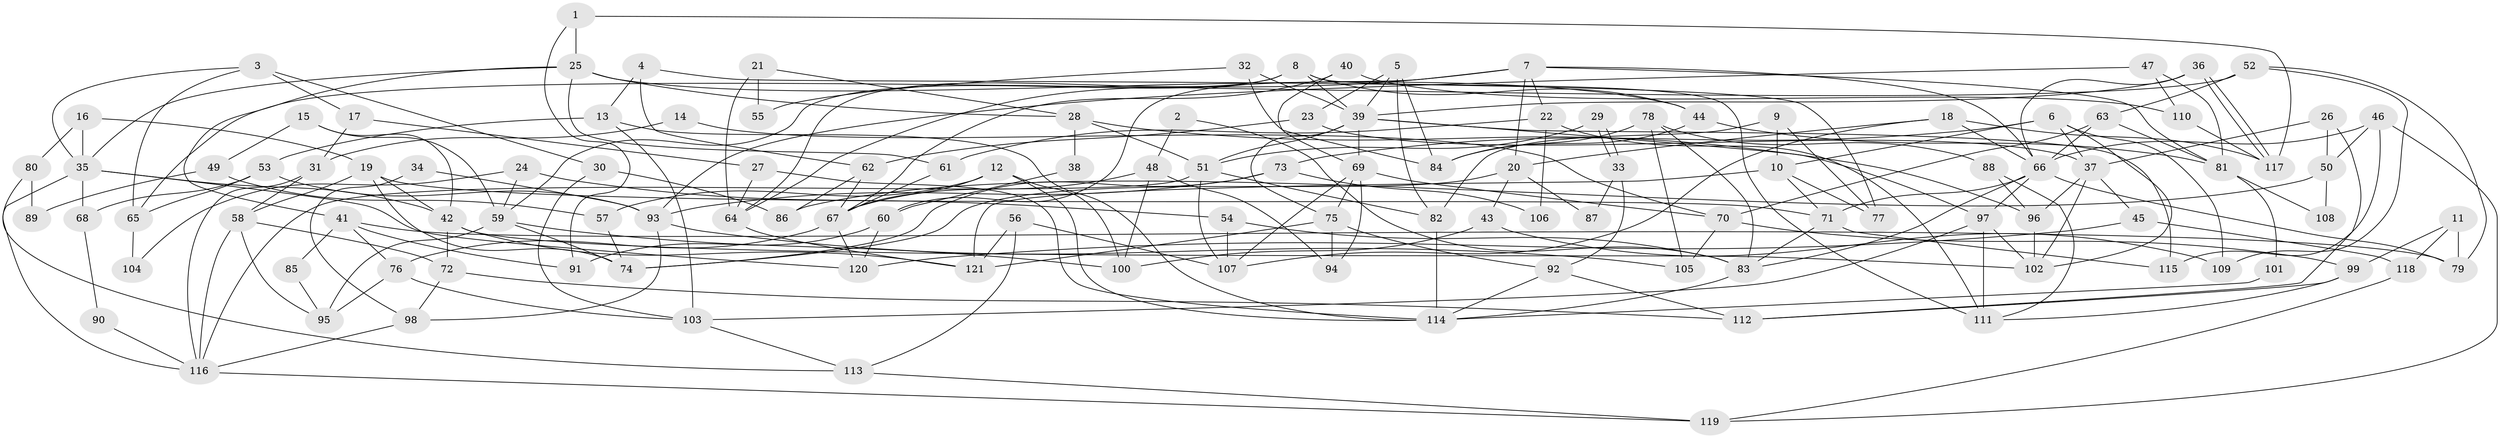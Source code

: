 // coarse degree distribution, {2: 0.16666666666666666, 4: 0.22916666666666666, 6: 0.125, 5: 0.20833333333333334, 7: 0.0625, 8: 0.041666666666666664, 3: 0.041666666666666664, 9: 0.08333333333333333, 12: 0.020833333333333332, 11: 0.020833333333333332}
// Generated by graph-tools (version 1.1) at 2025/54/03/04/25 21:54:10]
// undirected, 121 vertices, 242 edges
graph export_dot {
graph [start="1"]
  node [color=gray90,style=filled];
  1;
  2;
  3;
  4;
  5;
  6;
  7;
  8;
  9;
  10;
  11;
  12;
  13;
  14;
  15;
  16;
  17;
  18;
  19;
  20;
  21;
  22;
  23;
  24;
  25;
  26;
  27;
  28;
  29;
  30;
  31;
  32;
  33;
  34;
  35;
  36;
  37;
  38;
  39;
  40;
  41;
  42;
  43;
  44;
  45;
  46;
  47;
  48;
  49;
  50;
  51;
  52;
  53;
  54;
  55;
  56;
  57;
  58;
  59;
  60;
  61;
  62;
  63;
  64;
  65;
  66;
  67;
  68;
  69;
  70;
  71;
  72;
  73;
  74;
  75;
  76;
  77;
  78;
  79;
  80;
  81;
  82;
  83;
  84;
  85;
  86;
  87;
  88;
  89;
  90;
  91;
  92;
  93;
  94;
  95;
  96;
  97;
  98;
  99;
  100;
  101;
  102;
  103;
  104;
  105;
  106;
  107;
  108;
  109;
  110;
  111;
  112;
  113;
  114;
  115;
  116;
  117;
  118;
  119;
  120;
  121;
  1 -- 117;
  1 -- 25;
  1 -- 91;
  2 -- 48;
  2 -- 83;
  3 -- 65;
  3 -- 35;
  3 -- 17;
  3 -- 30;
  4 -- 77;
  4 -- 62;
  4 -- 13;
  5 -- 39;
  5 -- 84;
  5 -- 23;
  5 -- 82;
  6 -- 102;
  6 -- 37;
  6 -- 10;
  6 -- 73;
  6 -- 109;
  7 -- 66;
  7 -- 64;
  7 -- 20;
  7 -- 22;
  7 -- 60;
  7 -- 81;
  8 -- 39;
  8 -- 111;
  8 -- 44;
  8 -- 59;
  8 -- 64;
  9 -- 10;
  9 -- 82;
  9 -- 77;
  10 -- 121;
  10 -- 71;
  10 -- 77;
  11 -- 79;
  11 -- 99;
  11 -- 118;
  12 -- 67;
  12 -- 114;
  12 -- 57;
  12 -- 100;
  13 -- 103;
  13 -- 53;
  13 -- 114;
  14 -- 70;
  14 -- 31;
  15 -- 59;
  15 -- 42;
  15 -- 49;
  16 -- 19;
  16 -- 35;
  16 -- 80;
  17 -- 27;
  17 -- 31;
  18 -- 20;
  18 -- 66;
  18 -- 107;
  18 -- 117;
  19 -- 58;
  19 -- 74;
  19 -- 42;
  19 -- 71;
  20 -- 74;
  20 -- 43;
  20 -- 87;
  21 -- 28;
  21 -- 64;
  21 -- 55;
  22 -- 61;
  22 -- 106;
  22 -- 111;
  23 -- 62;
  23 -- 37;
  24 -- 59;
  24 -- 54;
  24 -- 104;
  25 -- 44;
  25 -- 35;
  25 -- 28;
  25 -- 41;
  25 -- 61;
  26 -- 37;
  26 -- 112;
  26 -- 50;
  27 -- 64;
  27 -- 114;
  28 -- 51;
  28 -- 38;
  28 -- 96;
  29 -- 51;
  29 -- 33;
  29 -- 33;
  30 -- 103;
  30 -- 86;
  31 -- 58;
  31 -- 116;
  32 -- 39;
  32 -- 84;
  32 -- 55;
  33 -- 92;
  33 -- 87;
  34 -- 93;
  34 -- 98;
  35 -- 120;
  35 -- 116;
  35 -- 42;
  35 -- 68;
  36 -- 66;
  36 -- 117;
  36 -- 117;
  36 -- 39;
  37 -- 102;
  37 -- 45;
  37 -- 96;
  38 -- 60;
  39 -- 51;
  39 -- 69;
  39 -- 75;
  39 -- 97;
  39 -- 115;
  40 -- 69;
  40 -- 67;
  40 -- 110;
  41 -- 91;
  41 -- 76;
  41 -- 79;
  41 -- 85;
  42 -- 72;
  42 -- 102;
  42 -- 121;
  43 -- 100;
  43 -- 109;
  44 -- 81;
  44 -- 84;
  45 -- 118;
  45 -- 120;
  46 -- 115;
  46 -- 66;
  46 -- 50;
  46 -- 119;
  47 -- 110;
  47 -- 81;
  47 -- 93;
  48 -- 100;
  48 -- 94;
  48 -- 67;
  49 -- 57;
  49 -- 89;
  50 -- 86;
  50 -- 108;
  51 -- 82;
  51 -- 107;
  51 -- 116;
  52 -- 109;
  52 -- 79;
  52 -- 63;
  52 -- 65;
  53 -- 93;
  53 -- 65;
  53 -- 68;
  54 -- 107;
  54 -- 83;
  56 -- 121;
  56 -- 107;
  56 -- 113;
  57 -- 74;
  58 -- 72;
  58 -- 116;
  58 -- 95;
  59 -- 95;
  59 -- 74;
  59 -- 100;
  60 -- 120;
  60 -- 91;
  61 -- 67;
  62 -- 86;
  62 -- 67;
  63 -- 66;
  63 -- 70;
  63 -- 81;
  64 -- 121;
  65 -- 104;
  66 -- 71;
  66 -- 97;
  66 -- 79;
  66 -- 83;
  67 -- 76;
  67 -- 120;
  68 -- 90;
  69 -- 70;
  69 -- 75;
  69 -- 94;
  69 -- 107;
  70 -- 99;
  70 -- 105;
  71 -- 83;
  71 -- 115;
  72 -- 98;
  72 -- 112;
  73 -- 93;
  73 -- 74;
  73 -- 106;
  75 -- 92;
  75 -- 94;
  75 -- 121;
  76 -- 103;
  76 -- 95;
  78 -- 88;
  78 -- 83;
  78 -- 84;
  78 -- 105;
  80 -- 113;
  80 -- 89;
  81 -- 101;
  81 -- 108;
  82 -- 114;
  83 -- 114;
  85 -- 95;
  88 -- 96;
  88 -- 111;
  90 -- 116;
  92 -- 114;
  92 -- 112;
  93 -- 105;
  93 -- 98;
  96 -- 102;
  97 -- 102;
  97 -- 103;
  97 -- 111;
  98 -- 116;
  99 -- 112;
  99 -- 111;
  101 -- 114;
  103 -- 113;
  110 -- 117;
  113 -- 119;
  116 -- 119;
  118 -- 119;
}
